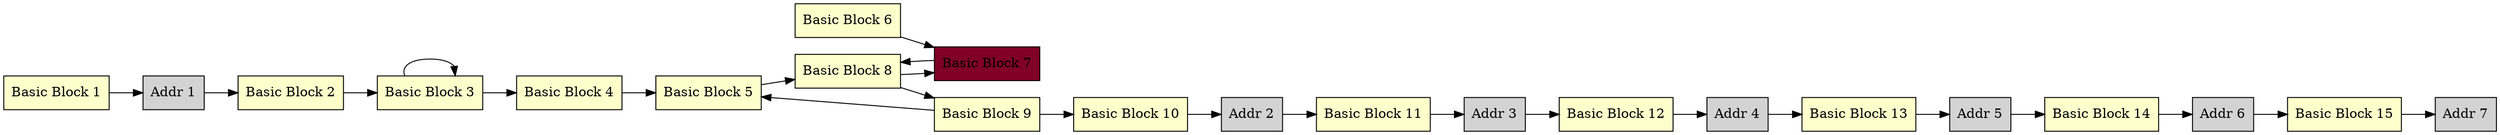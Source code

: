digraph "main"{
	rankdir=LR;
	node[shape=box,colorscheme=ylorrd9, style=filled];

	"Basic Block 1" [fillcolor=1];
	"Basic Block 2" [fillcolor=1];
	"Basic Block 3" [fillcolor=1];
	"Basic Block 4" [fillcolor=1];
	"Basic Block 5" [fillcolor=1];
	"Basic Block 6" [fillcolor=1];
	"Basic Block 7" [fillcolor=9];
	"Basic Block 8" [fillcolor=1];
	"Basic Block 9" [fillcolor=1];
	"Basic Block 10" [fillcolor=1];
	"Basic Block 11" [fillcolor=1];
	"Basic Block 12" [fillcolor=1];
	"Basic Block 13" [fillcolor=1];
	"Basic Block 14" [fillcolor=1];
	"Basic Block 15" [fillcolor=1];
	"Addr 1";
	"Addr 2";
	"Addr 3";
	"Addr 4";
	"Addr 5";
	"Addr 6";
	"Addr 7";

	"Basic Block 1"->"Addr 1";
	"Addr 1"->"Basic Block 2";
	"Basic Block 2"->"Basic Block 3";
	"Basic Block 3"->"Basic Block 3";
	"Basic Block 3"->"Basic Block 4";
	"Basic Block 4"->"Basic Block 5";
	"Basic Block 5"->"Basic Block 8";
	"Basic Block 6"->"Basic Block 7";
	"Basic Block 7"->"Basic Block 8";
	"Basic Block 8"->"Basic Block 7";
	"Basic Block 8"->"Basic Block 9";
	"Basic Block 9"->"Basic Block 5";
	"Basic Block 9"->"Basic Block 10";
	"Basic Block 10"->"Addr 2";
	"Addr 2"->"Basic Block 11";
	"Basic Block 11"->"Addr 3";
	"Addr 3"->"Basic Block 12";
	"Basic Block 12"->"Addr 4";
	"Addr 4"->"Basic Block 13";
	"Basic Block 13"->"Addr 5";
	"Addr 5"->"Basic Block 14";
	"Basic Block 14"->"Addr 6";
	"Addr 6"->"Basic Block 15";
	"Basic Block 15"->"Addr 7";
}
